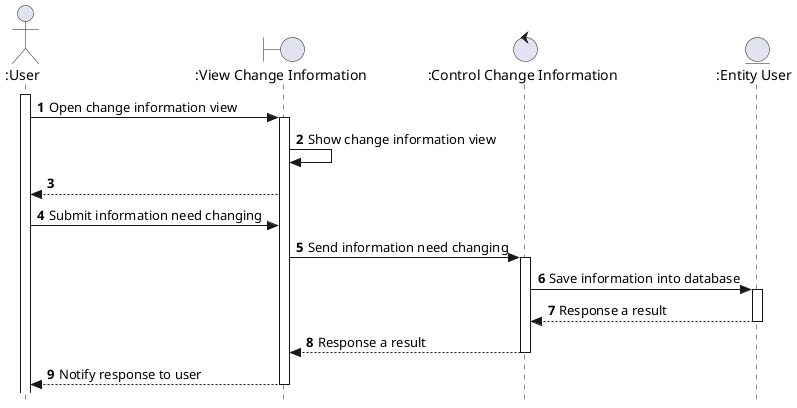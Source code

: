 @startuml

autonumber
actor ":User" as User
boundary ":View Change Information" as ClientApp
control ":Control Change Information" as Control
entity ":Entity User" as Entity

activate User
User -> ClientApp: Open change information view
activate ClientApp
ClientApp -> ClientApp: Show change information view
ClientApp --> User
User -> ClientApp: Submit information need changing
ClientApp -> Control: Send information need changing
activate Control
Control -> Entity: Save information into database
activate Entity
Entity --> Control: Response a result
deactivate Entity
Control --> ClientApp: Response a result
deactivate Control
ClientApp --> User: Notify response to user
deactivate ClientApp

skinparam style strictuml
@enduml
